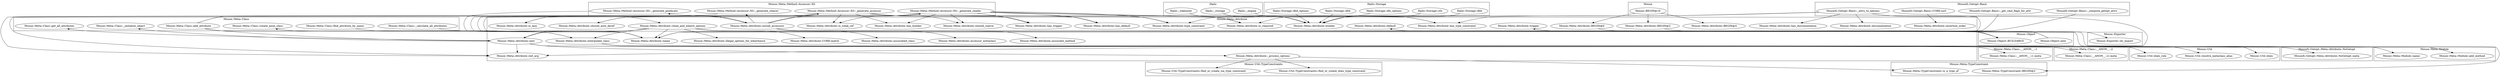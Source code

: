 digraph {
graph [overlap=false]
subgraph cluster_Mouse_Meta_Attribute {
	label="Mouse::Meta::Attribute";
	"Mouse::Meta::Attribute::is_weak_ref";
	"Mouse::Meta::Attribute::illegal_options_for_inheritance";
	"Mouse::Meta::Attribute::BEGIN@4";
	"Mouse::Meta::Attribute::init_arg";
	"Mouse::Meta::Attribute::accessor_metaclass";
	"Mouse::Meta::Attribute::_process_options";
	"Mouse::Meta::Attribute::insertion_order";
	"Mouse::Meta::Attribute::interpolate_class";
	"Mouse::Meta::Attribute::BEGIN@2";
	"Mouse::Meta::Attribute::builder";
	"Mouse::Meta::Attribute::install_accessors";
	"Mouse::Meta::Attribute::trigger";
	"Mouse::Meta::Attribute::new";
	"Mouse::Meta::Attribute::name";
	"Mouse::Meta::Attribute::BEGIN@6";
	"Mouse::Meta::Attribute::default";
	"Mouse::Meta::Attribute::associate_method";
	"Mouse::Meta::Attribute::should_auto_deref";
	"Mouse::Meta::Attribute::has_default";
	"Mouse::Meta::Attribute::associated_class";
	"Mouse::Meta::Attribute::has_trigger";
	"Mouse::Meta::Attribute::should_coerce";
	"Mouse::Meta::Attribute::is_required";
	"Mouse::Meta::Attribute::clone_and_inherit_options";
	"Mouse::Meta::Attribute::documentation";
	"Mouse::Meta::Attribute::has_type_constraint";
	"Mouse::Meta::Attribute::is_lazy";
	"Mouse::Meta::Attribute::has_documentation";
	"Mouse::Meta::Attribute::CORE:match";
	"Mouse::Meta::Attribute::type_constraint";
	"Mouse::Meta::Attribute::has_builder";
}
subgraph cluster_MouseX_Getopt_Meta_Attribute_NoGetopt {
	label="MouseX::Getopt::Meta::Attribute::NoGetopt";
	"MouseX::Getopt::Meta::Attribute::NoGetopt::meta";
}
subgraph cluster_Mouse_Meta_Class {
	label="Mouse::Meta::Class";
	"Mouse::Meta::Class::_initialize_object";
	"Mouse::Meta::Class::get_all_attributes";
	"Mouse::Meta::Class::create_anon_class";
	"Mouse::Meta::Class::add_attribute";
	"Mouse::Meta::Class::_calculate_all_attributes";
	"Mouse::Meta::Class::find_attribute_by_name";
}
subgraph cluster_Mouse_Util_TypeConstraints {
	label="Mouse::Util::TypeConstraints";
	"Mouse::Util::TypeConstraints::find_or_create_does_type_constraint";
	"Mouse::Util::TypeConstraints::find_or_create_isa_type_constraint";
}
subgraph cluster_Mouse_Meta_Class___ANON___1 {
	label="Mouse::Meta::Class::__ANON__::1";
	"Mouse::Meta::Class::__ANON__::1::meta";
}
subgraph cluster_Mouse_Exporter {
	label="Mouse::Exporter";
	"Mouse::Exporter::do_import";
}
subgraph cluster_Mouse_Meta_Module {
	label="Mouse::Meta::Module";
	"Mouse::Meta::Module::name";
	"Mouse::Meta::Module::add_method";
}
subgraph cluster_Mouse_Meta_TypeConstraint {
	label="Mouse::Meta::TypeConstraint";
	"Mouse::Meta::TypeConstraint::is_a_type_of";
	"Mouse::Meta::TypeConstraint::BEGIN@2";
}
subgraph cluster_MouseX_Getopt_Basic {
	label="MouseX::Getopt::Basic";
	"MouseX::Getopt::Basic::_attrs_to_options";
	"MouseX::Getopt::Basic::_get_cmd_flags_for_attr";
	"MouseX::Getopt::Basic::CORE:sort";
	"MouseX::Getopt::Basic::_compute_getopt_attrs";
}
subgraph cluster_Hailo {
	label="Hailo";
	"Hailo::_storage";
	"Hailo::_tokenizer";
	"Hailo::_engine";
}
subgraph cluster_Mouse_Meta_Class___ANON___2 {
	label="Mouse::Meta::Class::__ANON__::2";
	"Mouse::Meta::Class::__ANON__::2::meta";
}
subgraph cluster_Hailo_Storage {
	label="Hailo::Storage";
	"Hailo::Storage::dbd_options";
	"Hailo::Storage::dbh";
	"Hailo::Storage::sth";
	"Hailo::Storage::dbi_options";
	"Hailo::Storage::dbd";
}
subgraph cluster_Mouse_Meta_Method_Accessor_XS {
	label="Mouse::Meta::Method::Accessor::XS";
	"Mouse::Meta::Method::Accessor::XS::_generate_reader";
	"Mouse::Meta::Method::Accessor::XS::_generate_accessor";
	"Mouse::Meta::Method::Accessor::XS::_generate_predicate";
	"Mouse::Meta::Method::Accessor::XS::_generate_clearer";
}
subgraph cluster_Mouse {
	label="Mouse";
	"Mouse::BEGIN@16";
}
subgraph cluster_Mouse_Object {
	label="Mouse::Object";
	"Mouse::Object::BUILDARGS";
	"Mouse::Object::new";
}
subgraph cluster_Mouse_Util {
	label="Mouse::Util";
	"Mouse::Util::does";
	"Mouse::Util::resolve_metaclass_alias";
	"Mouse::Util::does_role";
}
"Mouse::BEGIN@16" -> "Mouse::Meta::Attribute::BEGIN@4";
"Mouse::Meta::Attribute::new" -> "Mouse::Meta::Class::_initialize_object";
"Mouse::BEGIN@16" -> "Mouse::Meta::Attribute::BEGIN@2";
"Mouse::Meta::Attribute::clone_and_inherit_options" -> "Mouse::Meta::Attribute::name";
"MouseX::Getopt::Basic::_get_cmd_flags_for_attr" -> "Mouse::Meta::Attribute::name";
"Mouse::Meta::Method::Accessor::XS::_generate_clearer" -> "Mouse::Meta::Attribute::name";
"Mouse::Meta::Class::find_attribute_by_name" -> "Mouse::Meta::Attribute::name";
"MouseX::Getopt::Basic::_compute_getopt_attrs" -> "Mouse::Meta::Attribute::name";
"MouseX::Getopt::Basic::_attrs_to_options" -> "Mouse::Meta::Attribute::name";
"Mouse::Meta::Method::Accessor::XS::_generate_reader" -> "Mouse::Meta::Attribute::name";
"Mouse::Meta::Method::Accessor::XS::_generate_predicate" -> "Mouse::Meta::Attribute::name";
"Mouse::Meta::Method::Accessor::XS::_generate_accessor" -> "Mouse::Meta::Attribute::name";
"Mouse::Meta::Class::_calculate_all_attributes" -> "Mouse::Meta::Attribute::name";
"Mouse::Meta::Method::Accessor::XS::_generate_reader" -> "Mouse::Meta::Attribute::should_auto_deref";
"Mouse::Meta::Method::Accessor::XS::_generate_accessor" -> "Mouse::Meta::Attribute::should_auto_deref";
"Mouse::Meta::Method::Accessor::XS::_generate_reader" -> "Mouse::Meta::Attribute::has_default";
"Mouse::Meta::Method::Accessor::XS::_generate_accessor" -> "Mouse::Meta::Attribute::has_default";
"Mouse::Meta::Attribute::install_accessors" -> "Mouse::Meta::Module::add_method";
"Mouse::Meta::Attribute::clone_and_inherit_options" -> "Mouse::Meta::Attribute::illegal_options_for_inheritance";
"Mouse::Meta::Method::Accessor::XS::_generate_reader" -> "Mouse::Meta::Attribute::is_weak_ref";
"Mouse::Meta::Method::Accessor::XS::_generate_accessor" -> "Mouse::Meta::Attribute::is_weak_ref";
"Mouse::Meta::Attribute::new" -> "Mouse::Meta::Attribute::_process_options";
"Mouse::Meta::Attribute::interpolate_class" -> "Mouse::Meta::Module::name";
"Mouse::Meta::Attribute::interpolate_class" -> "Mouse::Util::does";
"Mouse::Meta::Attribute::new" -> "MouseX::Getopt::Meta::Attribute::NoGetopt::meta";
"MouseX::Getopt::Basic::_attrs_to_options" -> "Mouse::Meta::Attribute::documentation";
"Mouse::Meta::Attribute::interpolate_class" -> "Mouse::Util::does_role";
"Mouse::Meta::Attribute::clone_and_inherit_options" -> "Mouse::Meta::Attribute::CORE:match";
"Mouse::Meta::Attribute::BEGIN@6" -> "Mouse::Meta::TypeConstraint::BEGIN@2";
"Mouse::Meta::Attribute::_process_options" -> "Mouse::Util::TypeConstraints::find_or_create_isa_type_constraint";
"Mouse::Meta::Class::add_attribute" -> "Mouse::Meta::Attribute::install_accessors";
"Mouse::Meta::Attribute::install_accessors" -> "Mouse::Meta::Attribute::associated_class";
"Mouse::Meta::Method::Accessor::XS::_generate_reader" -> "Mouse::Meta::Attribute::has_type_constraint";
"MouseX::Getopt::Basic::_attrs_to_options" -> "Mouse::Meta::Attribute::has_type_constraint";
"Mouse::Meta::Method::Accessor::XS::_generate_accessor" -> "Mouse::Meta::Attribute::has_type_constraint";
"Mouse::Meta::Attribute::interpolate_class" -> "Mouse::Util::resolve_metaclass_alias";
"Mouse::Meta::Attribute::BEGIN@2" -> "Mouse::Exporter::do_import";
"Mouse::Meta::Attribute::clone_and_inherit_options" -> "Mouse::Object::BUILDARGS";
"Mouse::Meta::Attribute::new" -> "Mouse::Object::BUILDARGS";
"Mouse::Meta::Attribute::install_accessors" -> "Mouse::Meta::Attribute::accessor_metaclass";
"Mouse::Meta::Attribute::clone_and_inherit_options" -> "Mouse::Meta::Attribute::interpolate_class";
"Mouse::Meta::Class::add_attribute" -> "Mouse::Meta::Attribute::interpolate_class";
"Hailo::Storage::sth" -> "Mouse::Meta::Attribute::builder";
"Hailo::Storage::dbh" -> "Mouse::Meta::Attribute::builder";
"Hailo::Storage::dbd" -> "Mouse::Meta::Attribute::builder";
"Hailo::Storage::dbi_options" -> "Mouse::Meta::Attribute::builder";
"Hailo::Storage::dbd_options" -> "Mouse::Meta::Attribute::builder";
"Hailo::_engine" -> "Mouse::Meta::Attribute::builder";
"Hailo::_tokenizer" -> "Mouse::Meta::Attribute::builder";
"Hailo::_storage" -> "Mouse::Meta::Attribute::builder";
"Mouse::Meta::Attribute::_process_options" -> "Mouse::Util::TypeConstraints::find_or_create_does_type_constraint";
"Mouse::Meta::Class::add_attribute" -> "Mouse::Meta::Attribute::clone_and_inherit_options";
"Mouse::Meta::Attribute::install_accessors" -> "Mouse::Meta::Method::Accessor::XS::_generate_predicate";
"Mouse::Meta::Method::Accessor::XS::_generate_reader" -> "Mouse::Meta::Attribute::type_constraint";
"MouseX::Getopt::Basic::_attrs_to_options" -> "Mouse::Meta::Attribute::type_constraint";
"Mouse::Meta::Method::Accessor::XS::_generate_accessor" -> "Mouse::Meta::Attribute::type_constraint";
"Mouse::Meta::Attribute::new" -> "Mouse::Meta::Class::__ANON__::1::meta";
"Mouse::Object::new" -> "Mouse::Meta::Attribute::trigger";
"Mouse::Object::new" -> "Mouse::Meta::Attribute::default";
"Mouse::Meta::Attribute::install_accessors" -> "Mouse::Meta::Attribute::associate_method";
"Mouse::Meta::Method::Accessor::XS::_generate_reader" -> "Mouse::Meta::Attribute::should_coerce";
"Mouse::Meta::Method::Accessor::XS::_generate_accessor" -> "Mouse::Meta::Attribute::should_coerce";
"Mouse::Meta::Method::Accessor::XS::_generate_reader" -> "Mouse::Meta::Attribute::is_lazy";
"Mouse::Meta::Method::Accessor::XS::_generate_accessor" -> "Mouse::Meta::Attribute::is_lazy";
"Mouse::Meta::Attribute::install_accessors" -> "Mouse::Meta::Method::Accessor::XS::_generate_reader";
"MouseX::Getopt::Basic::_attrs_to_options" -> "Mouse::Meta::Attribute::has_documentation";
"Mouse::Meta::Attribute::_process_options" -> "Mouse::Meta::TypeConstraint::is_a_type_of";
"Mouse::Meta::Attribute::install_accessors" -> "Mouse::Meta::Method::Accessor::XS::_generate_accessor";
"Mouse::Meta::Method::Accessor::XS::_generate_reader" -> "Mouse::Meta::Attribute::has_builder";
"Mouse::Meta::Method::Accessor::XS::_generate_accessor" -> "Mouse::Meta::Attribute::has_builder";
"Mouse::Meta::Attribute::interpolate_class" -> "Mouse::Meta::Class::create_anon_class";
"MouseX::Getopt::Basic::CORE:sort" -> "Mouse::Meta::Attribute::insertion_order";
"Mouse::Meta::Attribute::clone_and_inherit_options" -> "Mouse::Meta::Attribute::new";
"Mouse::Meta::Class::add_attribute" -> "Mouse::Meta::Attribute::new";
"Mouse::BEGIN@16" -> "Mouse::Meta::Attribute::BEGIN@6";
"Mouse::Meta::Method::Accessor::XS::_generate_reader" -> "Mouse::Meta::Attribute::has_trigger";
"Mouse::Meta::Method::Accessor::XS::_generate_accessor" -> "Mouse::Meta::Attribute::has_trigger";
"Mouse::Meta::Method::Accessor::XS::_generate_reader" -> "Mouse::Meta::Attribute::is_required";
"MouseX::Getopt::Basic::_attrs_to_options" -> "Mouse::Meta::Attribute::is_required";
"Mouse::Meta::Method::Accessor::XS::_generate_accessor" -> "Mouse::Meta::Attribute::is_required";
"Mouse::Meta::Attribute::new" -> "Mouse::Meta::Class::__ANON__::2::meta";
"Mouse::Meta::Method::Accessor::XS::_generate_reader" -> "Mouse::Meta::Attribute::init_arg";
"MouseX::Getopt::Basic::_attrs_to_options" -> "Mouse::Meta::Attribute::init_arg";
"Mouse::Meta::Method::Accessor::XS::_generate_accessor" -> "Mouse::Meta::Attribute::init_arg";
"Mouse::Meta::Attribute::new" -> "Mouse::Meta::Attribute::init_arg";
"Mouse::Meta::Attribute::new" -> "Mouse::Meta::Class::get_all_attributes";
"Mouse::Meta::Attribute::install_accessors" -> "Mouse::Meta::Method::Accessor::XS::_generate_clearer";
}
